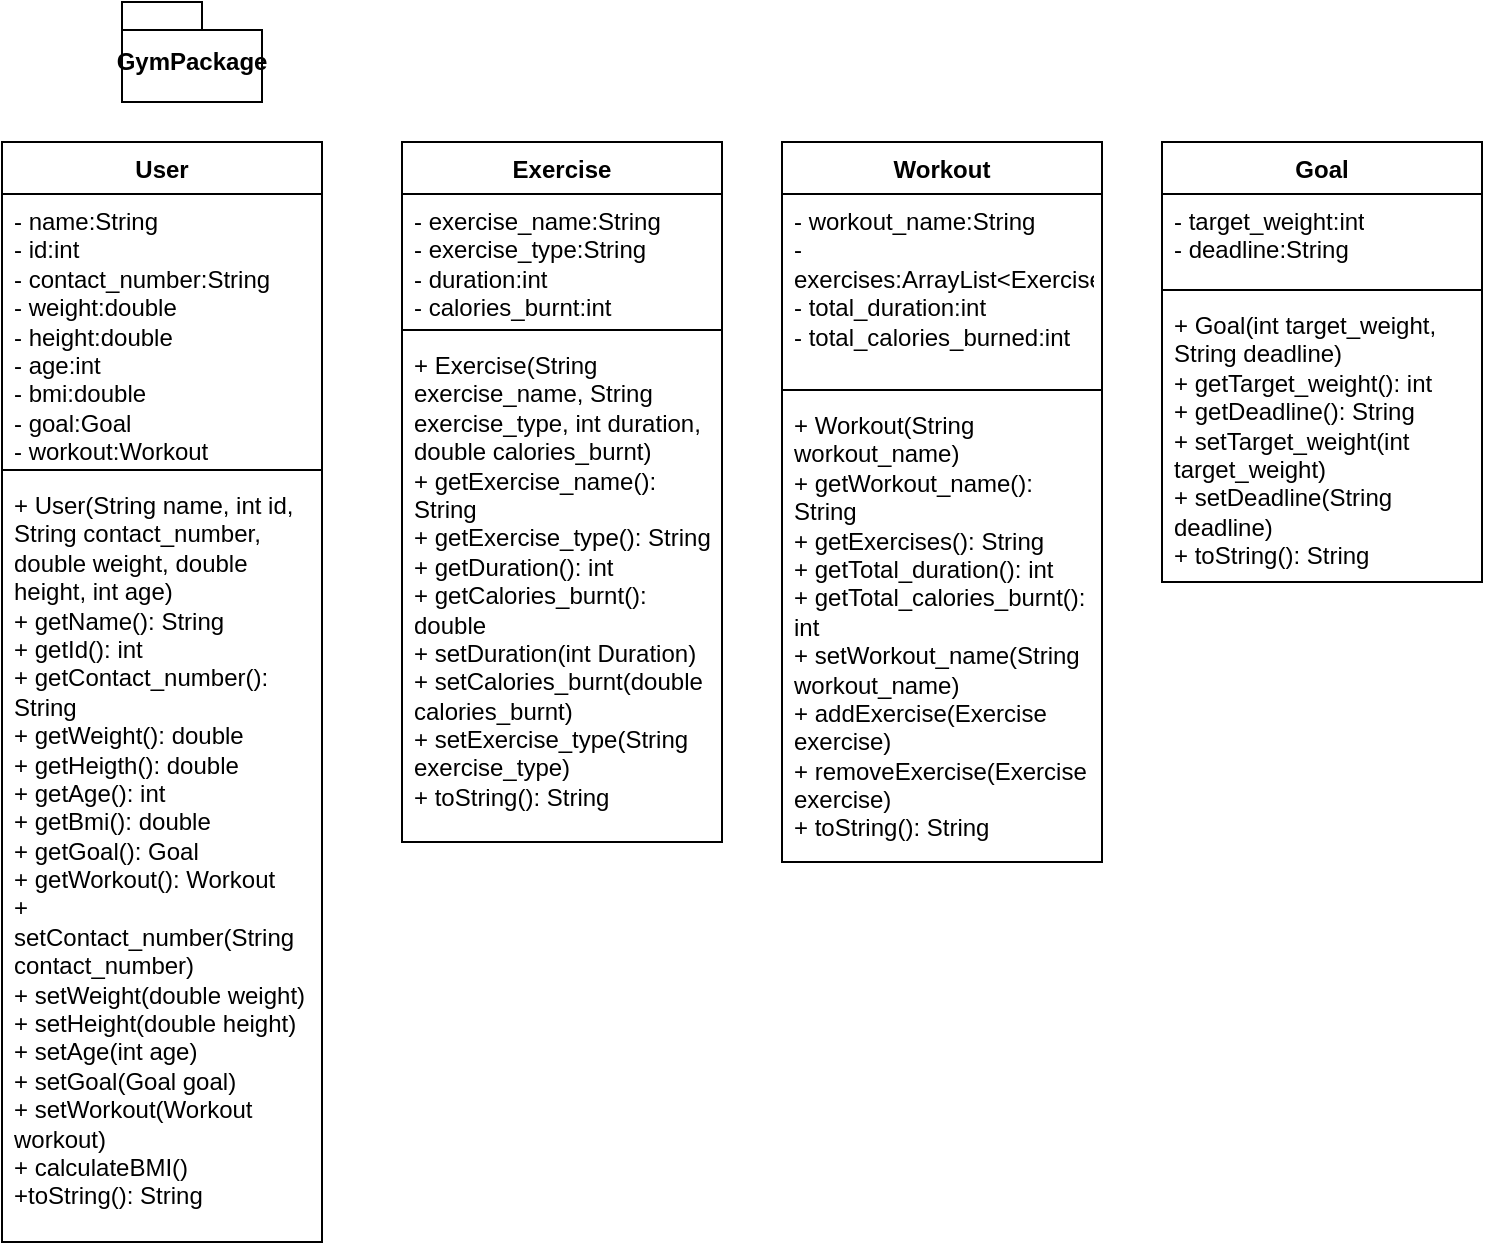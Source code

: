 <mxfile version="24.0.0" type="google">
  <diagram name="Página-1" id="GBJqVmvnFpaByWBmFzSr">
    <mxGraphModel grid="1" page="1" gridSize="10" guides="1" tooltips="1" connect="1" arrows="1" fold="1" pageScale="1" pageWidth="827" pageHeight="1169" math="0" shadow="0">
      <root>
        <mxCell id="0" />
        <mxCell id="1" parent="0" />
        <mxCell id="0c8S-kHDC3mvuFu8LvDb-1" value="GymPackage" style="shape=folder;fontStyle=1;spacingTop=10;tabWidth=40;tabHeight=14;tabPosition=left;html=1;whiteSpace=wrap;" vertex="1" parent="1">
          <mxGeometry x="80" y="130" width="70" height="50" as="geometry" />
        </mxCell>
        <mxCell id="0c8S-kHDC3mvuFu8LvDb-2" value="User" style="swimlane;fontStyle=1;align=center;verticalAlign=top;childLayout=stackLayout;horizontal=1;startSize=26;horizontalStack=0;resizeParent=1;resizeParentMax=0;resizeLast=0;collapsible=1;marginBottom=0;whiteSpace=wrap;html=1;" vertex="1" parent="1">
          <mxGeometry x="20" y="200" width="160" height="550" as="geometry" />
        </mxCell>
        <mxCell id="0c8S-kHDC3mvuFu8LvDb-3" value="&lt;div&gt;- name:String&lt;/div&gt;&lt;div&gt;- id:int&lt;/div&gt;&lt;div&gt;- contact_number:String&lt;/div&gt;&lt;div&gt;- weight:double&lt;/div&gt;&lt;div&gt;- height:double&lt;/div&gt;&lt;div&gt;- age:int&lt;/div&gt;&lt;div&gt;- bmi:double&lt;/div&gt;&lt;div&gt;- goal:Goal&lt;/div&gt;&lt;div&gt;- workout:Workout&lt;/div&gt;" style="text;strokeColor=none;fillColor=none;align=left;verticalAlign=top;spacingLeft=4;spacingRight=4;overflow=hidden;rotatable=0;points=[[0,0.5],[1,0.5]];portConstraint=eastwest;whiteSpace=wrap;html=1;" vertex="1" parent="0c8S-kHDC3mvuFu8LvDb-2">
          <mxGeometry y="26" width="160" height="134" as="geometry" />
        </mxCell>
        <mxCell id="0c8S-kHDC3mvuFu8LvDb-4" value="" style="line;strokeWidth=1;fillColor=none;align=left;verticalAlign=middle;spacingTop=-1;spacingLeft=3;spacingRight=3;rotatable=0;labelPosition=right;points=[];portConstraint=eastwest;strokeColor=inherit;" vertex="1" parent="0c8S-kHDC3mvuFu8LvDb-2">
          <mxGeometry y="160" width="160" height="8" as="geometry" />
        </mxCell>
        <mxCell id="0c8S-kHDC3mvuFu8LvDb-5" value="&lt;div&gt;+ User(String name, int id, String contact_number, double weight, double height, int age)&lt;/div&gt;&lt;div&gt;+ getName(): String&lt;/div&gt;&lt;div&gt;+ getId(): int&lt;/div&gt;&lt;div&gt;+ getContact_number(): String&lt;/div&gt;&lt;div&gt;+ getWeight(): double&lt;/div&gt;&lt;div&gt;+ getHeigth(): double&lt;/div&gt;&lt;div&gt;+ getAge(): int&lt;/div&gt;&lt;div&gt;+ getBmi(): double&lt;/div&gt;&lt;div&gt;+ getGoal(): Goal&lt;/div&gt;&lt;div&gt;+ getWorkout(): Workout&lt;/div&gt;&lt;div&gt;+ setContact_number(String contact_number)&lt;/div&gt;&lt;div&gt;+ setWeight(double weight)&lt;/div&gt;&lt;div&gt;+ setHeight(double height)&lt;/div&gt;&lt;div&gt;+ setAge(int age)&lt;/div&gt;&lt;div&gt;+ setGoal(Goal goal)&lt;/div&gt;&lt;div&gt;+ setWorkout(Workout workout)&lt;/div&gt;&lt;div&gt;+ calculateBMI()&lt;/div&gt;&lt;div&gt;+toString(): String&lt;/div&gt;" style="text;strokeColor=none;fillColor=none;align=left;verticalAlign=top;spacingLeft=4;spacingRight=4;overflow=hidden;rotatable=0;points=[[0,0.5],[1,0.5]];portConstraint=eastwest;whiteSpace=wrap;html=1;" vertex="1" parent="0c8S-kHDC3mvuFu8LvDb-2">
          <mxGeometry y="168" width="160" height="382" as="geometry" />
        </mxCell>
        <mxCell id="0c8S-kHDC3mvuFu8LvDb-6" value="Exercise" style="swimlane;fontStyle=1;align=center;verticalAlign=top;childLayout=stackLayout;horizontal=1;startSize=26;horizontalStack=0;resizeParent=1;resizeParentMax=0;resizeLast=0;collapsible=1;marginBottom=0;whiteSpace=wrap;html=1;" vertex="1" parent="1">
          <mxGeometry x="220" y="200" width="160" height="350" as="geometry" />
        </mxCell>
        <mxCell id="0c8S-kHDC3mvuFu8LvDb-7" value="&lt;div&gt;- exercise_name:String&lt;/div&gt;&lt;div&gt;- exercise_type:String&lt;/div&gt;&lt;div&gt;- duration:int&lt;/div&gt;&lt;div&gt;- calories_burnt:int&lt;/div&gt;" style="text;strokeColor=none;fillColor=none;align=left;verticalAlign=top;spacingLeft=4;spacingRight=4;overflow=hidden;rotatable=0;points=[[0,0.5],[1,0.5]];portConstraint=eastwest;whiteSpace=wrap;html=1;" vertex="1" parent="0c8S-kHDC3mvuFu8LvDb-6">
          <mxGeometry y="26" width="160" height="64" as="geometry" />
        </mxCell>
        <mxCell id="0c8S-kHDC3mvuFu8LvDb-8" value="" style="line;strokeWidth=1;fillColor=none;align=left;verticalAlign=middle;spacingTop=-1;spacingLeft=3;spacingRight=3;rotatable=0;labelPosition=right;points=[];portConstraint=eastwest;strokeColor=inherit;" vertex="1" parent="0c8S-kHDC3mvuFu8LvDb-6">
          <mxGeometry y="90" width="160" height="8" as="geometry" />
        </mxCell>
        <mxCell id="0c8S-kHDC3mvuFu8LvDb-9" value="&lt;div&gt;+ Exercise(String exercise_name, String exercise_type, int duration, double calories_burnt)&lt;/div&gt;&lt;div&gt;+ getExercise_name(): String&lt;/div&gt;&lt;div&gt;+ getExercise_type(): String&lt;/div&gt;&lt;div&gt;+ getDuration(): int&lt;/div&gt;&lt;div&gt;+ getCalories_burnt(): double&lt;/div&gt;&lt;div&gt;+ setDuration(int Duration)&lt;/div&gt;&lt;div&gt;+ setCalories_burnt(double calories_burnt)&lt;/div&gt;&lt;div&gt;+ setExercise_type(String exercise_type)&lt;/div&gt;&lt;div&gt;+ toString(): String&lt;/div&gt;" style="text;strokeColor=none;fillColor=none;align=left;verticalAlign=top;spacingLeft=4;spacingRight=4;overflow=hidden;rotatable=0;points=[[0,0.5],[1,0.5]];portConstraint=eastwest;whiteSpace=wrap;html=1;" vertex="1" parent="0c8S-kHDC3mvuFu8LvDb-6">
          <mxGeometry y="98" width="160" height="252" as="geometry" />
        </mxCell>
        <mxCell id="0c8S-kHDC3mvuFu8LvDb-11" value="Workout" style="swimlane;fontStyle=1;align=center;verticalAlign=top;childLayout=stackLayout;horizontal=1;startSize=26;horizontalStack=0;resizeParent=1;resizeParentMax=0;resizeLast=0;collapsible=1;marginBottom=0;whiteSpace=wrap;html=1;" vertex="1" parent="1">
          <mxGeometry x="410" y="200" width="160" height="360" as="geometry" />
        </mxCell>
        <mxCell id="0c8S-kHDC3mvuFu8LvDb-12" value="&lt;div&gt;- workout_name:String&lt;/div&gt;&lt;div&gt;- exercises:ArrayList&amp;lt;Exercise&amp;gt;&lt;/div&gt;&lt;div&gt;- total_duration:int&lt;/div&gt;&lt;div&gt;- total_calories_burned:int&lt;/div&gt;" style="text;strokeColor=none;fillColor=none;align=left;verticalAlign=top;spacingLeft=4;spacingRight=4;overflow=hidden;rotatable=0;points=[[0,0.5],[1,0.5]];portConstraint=eastwest;whiteSpace=wrap;html=1;" vertex="1" parent="0c8S-kHDC3mvuFu8LvDb-11">
          <mxGeometry y="26" width="160" height="94" as="geometry" />
        </mxCell>
        <mxCell id="0c8S-kHDC3mvuFu8LvDb-13" value="" style="line;strokeWidth=1;fillColor=none;align=left;verticalAlign=middle;spacingTop=-1;spacingLeft=3;spacingRight=3;rotatable=0;labelPosition=right;points=[];portConstraint=eastwest;strokeColor=inherit;" vertex="1" parent="0c8S-kHDC3mvuFu8LvDb-11">
          <mxGeometry y="120" width="160" height="8" as="geometry" />
        </mxCell>
        <mxCell id="0c8S-kHDC3mvuFu8LvDb-14" value="&lt;div&gt;+ Workout(String workout_name)&lt;/div&gt;&lt;div&gt;+ getWorkout_name(): String&lt;/div&gt;&lt;div&gt;+ getExercises(): String&lt;/div&gt;&lt;div&gt;+ getTotal_duration(): int&lt;/div&gt;&lt;div&gt;+ getTotal_calories_burnt(): int&lt;/div&gt;&lt;div&gt;+ setWorkout_name(String workout_name)&lt;/div&gt;&lt;div&gt;+ addExercise(Exercise exercise)&lt;/div&gt;&lt;div&gt;+ removeExercise(Exercise exercise)&lt;/div&gt;&lt;div&gt;+ toString(): String&lt;/div&gt;" style="text;strokeColor=none;fillColor=none;align=left;verticalAlign=top;spacingLeft=4;spacingRight=4;overflow=hidden;rotatable=0;points=[[0,0.5],[1,0.5]];portConstraint=eastwest;whiteSpace=wrap;html=1;" vertex="1" parent="0c8S-kHDC3mvuFu8LvDb-11">
          <mxGeometry y="128" width="160" height="232" as="geometry" />
        </mxCell>
        <mxCell id="0c8S-kHDC3mvuFu8LvDb-15" value="Goal" style="swimlane;fontStyle=1;align=center;verticalAlign=top;childLayout=stackLayout;horizontal=1;startSize=26;horizontalStack=0;resizeParent=1;resizeParentMax=0;resizeLast=0;collapsible=1;marginBottom=0;whiteSpace=wrap;html=1;" vertex="1" parent="1">
          <mxGeometry x="600" y="200" width="160" height="220" as="geometry" />
        </mxCell>
        <mxCell id="0c8S-kHDC3mvuFu8LvDb-16" value="- target_weight:int&#xa;- deadline:String" style="text;strokeColor=none;fillColor=none;align=left;verticalAlign=top;spacingLeft=4;spacingRight=4;overflow=hidden;rotatable=0;points=[[0,0.5],[1,0.5]];portConstraint=eastwest;whiteSpace=wrap;html=1;" vertex="1" parent="0c8S-kHDC3mvuFu8LvDb-15">
          <mxGeometry y="26" width="160" height="44" as="geometry" />
        </mxCell>
        <mxCell id="0c8S-kHDC3mvuFu8LvDb-17" value="" style="line;strokeWidth=1;fillColor=none;align=left;verticalAlign=middle;spacingTop=-1;spacingLeft=3;spacingRight=3;rotatable=0;labelPosition=right;points=[];portConstraint=eastwest;strokeColor=inherit;" vertex="1" parent="0c8S-kHDC3mvuFu8LvDb-15">
          <mxGeometry y="70" width="160" height="8" as="geometry" />
        </mxCell>
        <mxCell id="0c8S-kHDC3mvuFu8LvDb-18" value="&lt;div&gt;+ Goal(int target_weight, String deadline)&lt;/div&gt;&lt;div&gt;+ getTarget_weight(): int&lt;/div&gt;&lt;div&gt;+ getDeadline(): String&lt;/div&gt;&lt;div&gt;+ setTarget_weight(int target_weight)&lt;/div&gt;&lt;div&gt;+ setDeadline(String deadline)&lt;/div&gt;&lt;div&gt;+ toString(): String&lt;/div&gt;" style="text;strokeColor=none;fillColor=none;align=left;verticalAlign=top;spacingLeft=4;spacingRight=4;overflow=hidden;rotatable=0;points=[[0,0.5],[1,0.5]];portConstraint=eastwest;whiteSpace=wrap;html=1;" vertex="1" parent="0c8S-kHDC3mvuFu8LvDb-15">
          <mxGeometry y="78" width="160" height="142" as="geometry" />
        </mxCell>
      </root>
    </mxGraphModel>
  </diagram>
</mxfile>
